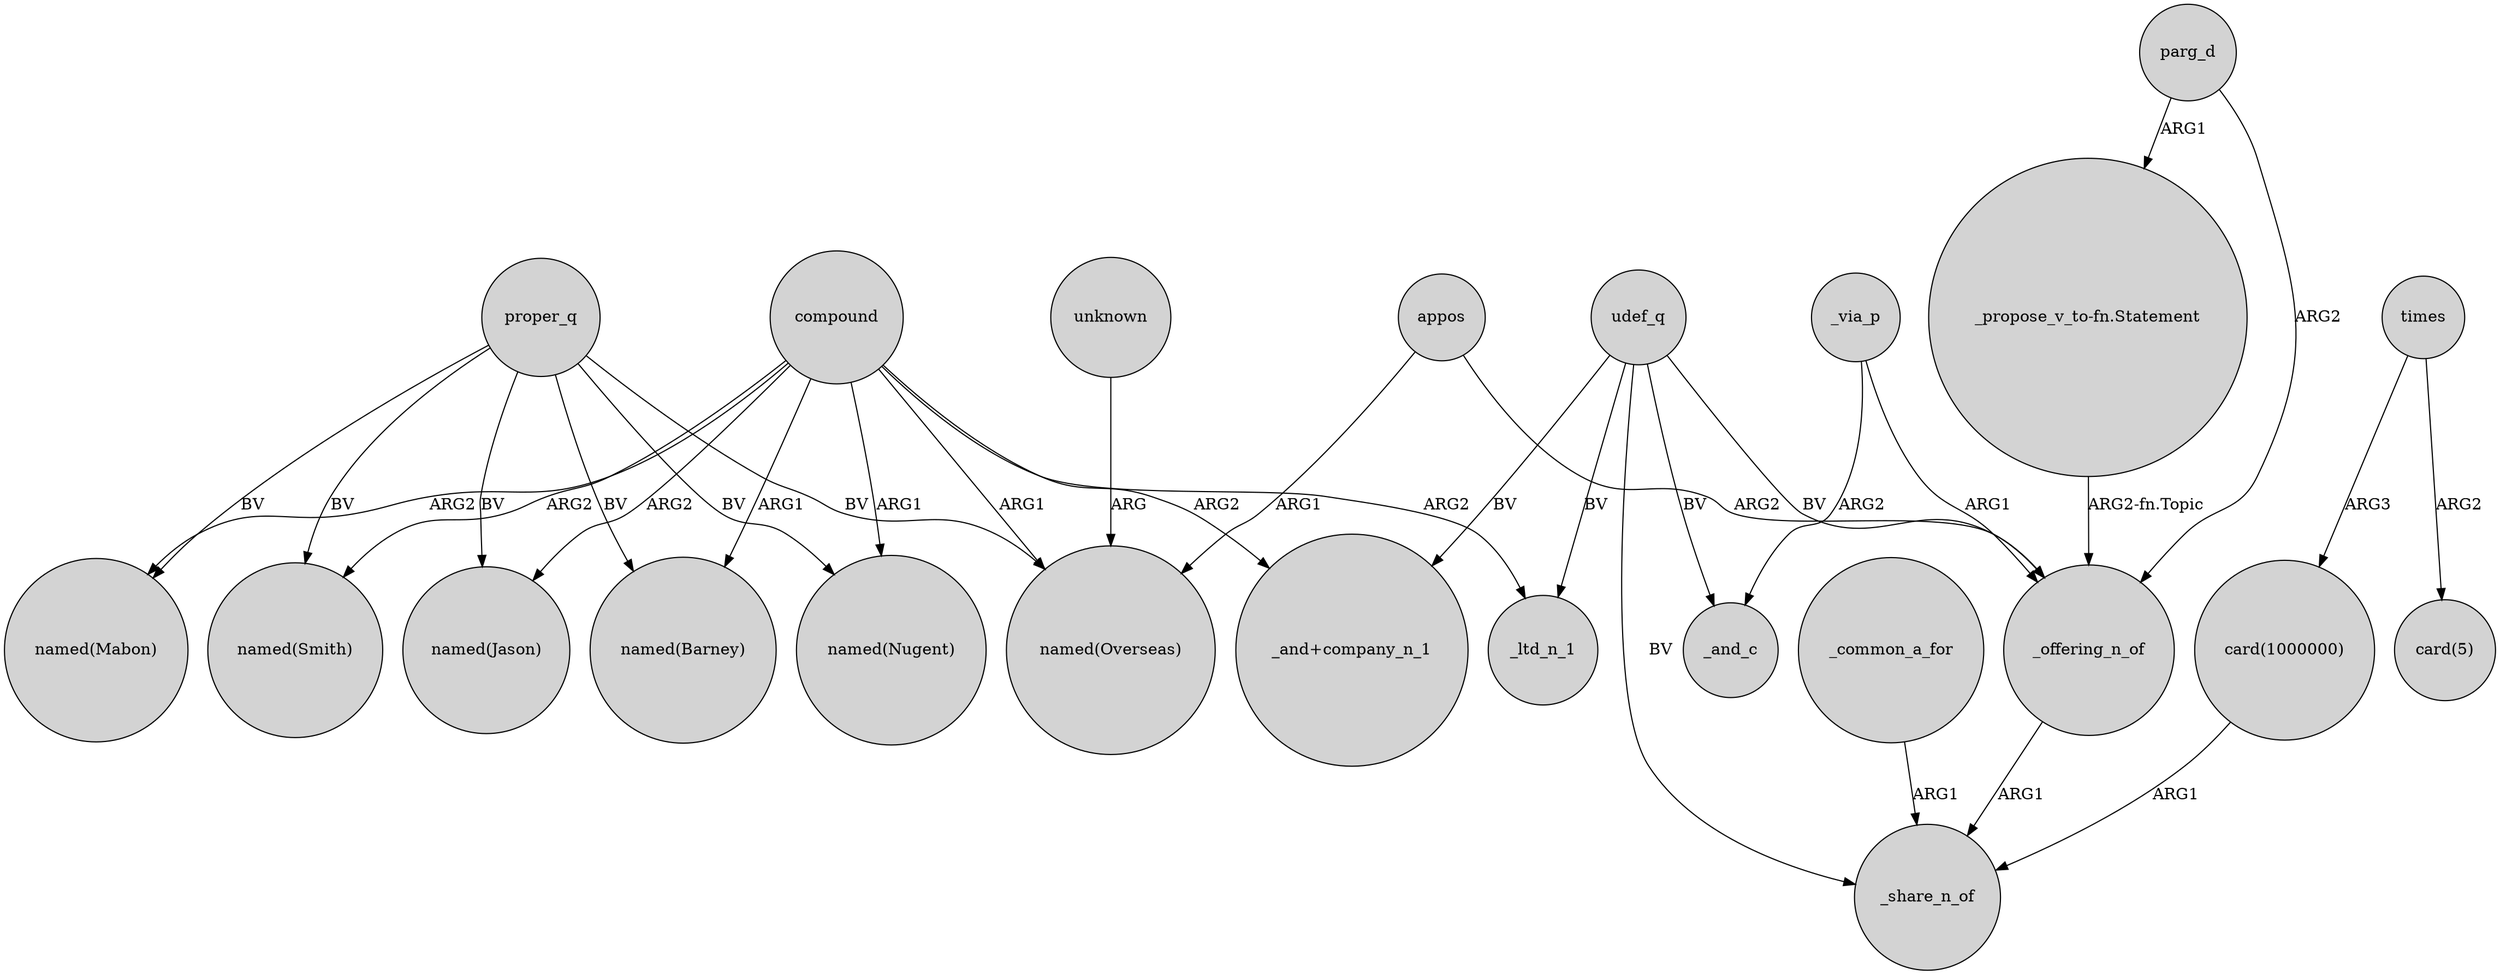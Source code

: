 digraph {
	node [shape=circle style=filled]
	proper_q -> "named(Overseas)" [label=BV]
	times -> "card(5)" [label=ARG2]
	compound -> "named(Mabon)" [label=ARG2]
	"_propose_v_to-fn.Statement" -> _offering_n_of [label="ARG2-fn.Topic"]
	compound -> "named(Barney)" [label=ARG1]
	_via_p -> _offering_n_of [label=ARG1]
	compound -> "named(Smith)" [label=ARG2]
	_offering_n_of -> _share_n_of [label=ARG1]
	proper_q -> "named(Nugent)" [label=BV]
	parg_d -> "_propose_v_to-fn.Statement" [label=ARG1]
	_via_p -> _and_c [label=ARG2]
	proper_q -> "named(Jason)" [label=BV]
	parg_d -> _offering_n_of [label=ARG2]
	compound -> "named(Overseas)" [label=ARG1]
	proper_q -> "named(Mabon)" [label=BV]
	udef_q -> _offering_n_of [label=BV]
	compound -> "_and+company_n_1" [label=ARG2]
	times -> "card(1000000)" [label=ARG3]
	compound -> "named(Jason)" [label=ARG2]
	_common_a_for -> _share_n_of [label=ARG1]
	udef_q -> _share_n_of [label=BV]
	"card(1000000)" -> _share_n_of [label=ARG1]
	unknown -> "named(Overseas)" [label=ARG]
	compound -> _ltd_n_1 [label=ARG2]
	compound -> "named(Nugent)" [label=ARG1]
	proper_q -> "named(Barney)" [label=BV]
	udef_q -> "_and+company_n_1" [label=BV]
	appos -> _offering_n_of [label=ARG2]
	proper_q -> "named(Smith)" [label=BV]
	appos -> "named(Overseas)" [label=ARG1]
	udef_q -> _and_c [label=BV]
	udef_q -> _ltd_n_1 [label=BV]
}
